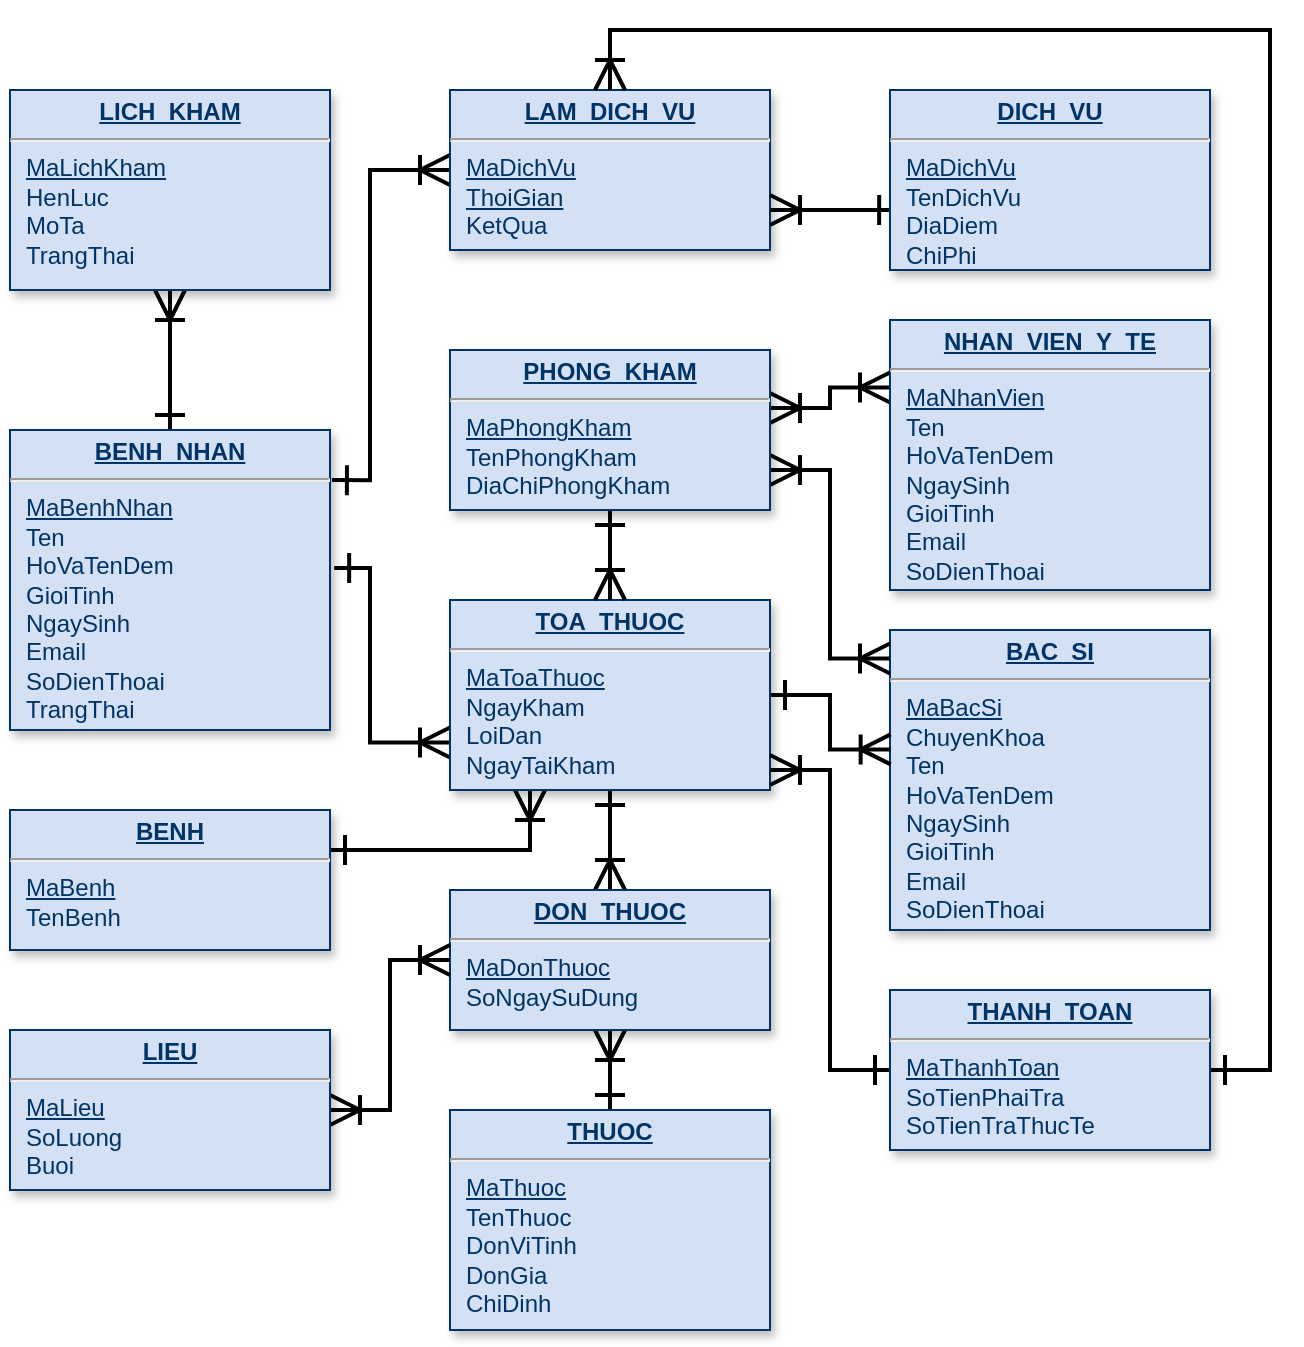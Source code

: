 <mxfile version="13.10.2" type="github">
  <diagram name="Page-1" id="efa7a0a1-bf9b-a30e-e6df-94a7791c09e9">
    <mxGraphModel dx="195" dy="1744" grid="1" gridSize="10" guides="1" tooltips="1" connect="1" arrows="1" fold="1" page="1" pageScale="1" pageWidth="826" pageHeight="1169" background="#ffffff" math="0" shadow="0">
      <root>
        <mxCell id="0" />
        <mxCell id="1" parent="0" />
        <mxCell id="B0tJStdaB35ie_Ph1WJy-118" value="&lt;p style=&quot;margin: 0px ; margin-top: 4px ; text-align: center ; text-decoration: underline&quot;&gt;&lt;b&gt;BAC_SI&lt;/b&gt;&lt;/p&gt;&lt;hr&gt;&lt;p style=&quot;margin: 0px ; margin-left: 8px&quot;&gt;&lt;u&gt;MaBacSi&lt;/u&gt;&lt;/p&gt;&lt;p style=&quot;margin: 0px ; margin-left: 8px&quot;&gt;ChuyenKhoa&lt;/p&gt;&lt;p style=&quot;margin: 0px ; margin-left: 8px&quot;&gt;Ten&lt;/p&gt;&lt;p style=&quot;margin: 0px ; margin-left: 8px&quot;&gt;HoVaTenDem&lt;/p&gt;&lt;p style=&quot;margin: 0px ; margin-left: 8px&quot;&gt;NgaySinh&lt;/p&gt;&lt;p style=&quot;margin: 0px ; margin-left: 8px&quot;&gt;GioiTinh&lt;/p&gt;&lt;p style=&quot;margin: 0px ; margin-left: 8px&quot;&gt;Email&lt;/p&gt;&lt;p style=&quot;margin: 0px ; margin-left: 8px&quot;&gt;SoDienThoai&lt;/p&gt;" style="verticalAlign=top;align=left;overflow=fill;fontSize=12;fontFamily=Helvetica;html=1;strokeColor=#003366;shadow=1;fillColor=#D4E1F5;fontColor=#003366" vertex="1" parent="1">
          <mxGeometry x="1280" y="-50" width="160" height="150" as="geometry" />
        </mxCell>
        <mxCell id="B0tJStdaB35ie_Ph1WJy-130" style="edgeStyle=orthogonalEdgeStyle;rounded=0;orthogonalLoop=1;jettySize=auto;html=1;startArrow=ERone;startFill=0;startSize=12;endArrow=ERoneToMany;endFill=0;endSize=12;strokeWidth=2;entryX=0.5;entryY=1;entryDx=0;entryDy=0;exitX=0.5;exitY=0;exitDx=0;exitDy=0;" edge="1" parent="1" source="B0tJStdaB35ie_Ph1WJy-119" target="B0tJStdaB35ie_Ph1WJy-126">
          <mxGeometry relative="1" as="geometry">
            <mxPoint x="900" y="-154" as="sourcePoint" />
            <mxPoint x="860" y="-240" as="targetPoint" />
          </mxGeometry>
        </mxCell>
        <mxCell id="B0tJStdaB35ie_Ph1WJy-172" style="edgeStyle=orthogonalEdgeStyle;rounded=0;orthogonalLoop=1;jettySize=auto;html=1;exitX=1.006;exitY=0.167;exitDx=0;exitDy=0;startArrow=ERone;startFill=0;startSize=12;endArrow=ERoneToMany;endFill=0;endSize=12;strokeWidth=2;entryX=0;entryY=0.5;entryDx=0;entryDy=0;exitPerimeter=0;" edge="1" parent="1" source="B0tJStdaB35ie_Ph1WJy-119" target="B0tJStdaB35ie_Ph1WJy-136">
          <mxGeometry relative="1" as="geometry">
            <mxPoint x="900" y="-260.0" as="targetPoint" />
            <Array as="points">
              <mxPoint x="1020" y="-125" />
              <mxPoint x="1020" y="-280" />
            </Array>
          </mxGeometry>
        </mxCell>
        <mxCell id="B0tJStdaB35ie_Ph1WJy-176" style="edgeStyle=orthogonalEdgeStyle;rounded=0;orthogonalLoop=1;jettySize=auto;html=1;entryX=0;entryY=0.75;entryDx=0;entryDy=0;startArrow=ERone;startFill=0;startSize=12;endArrow=ERoneToMany;endFill=0;endSize=12;strokeWidth=2;exitX=1.013;exitY=0.46;exitDx=0;exitDy=0;exitPerimeter=0;" edge="1" parent="1" source="B0tJStdaB35ie_Ph1WJy-119" target="B0tJStdaB35ie_Ph1WJy-120">
          <mxGeometry relative="1" as="geometry">
            <mxPoint x="1000" y="-41" as="sourcePoint" />
            <Array as="points">
              <mxPoint x="1020" y="-81" />
              <mxPoint x="1020" y="6" />
            </Array>
          </mxGeometry>
        </mxCell>
        <mxCell id="B0tJStdaB35ie_Ph1WJy-119" value="&lt;p style=&quot;margin: 0px ; margin-top: 4px ; text-align: center ; text-decoration: underline&quot;&gt;&lt;b&gt;BENH_NHAN&lt;/b&gt;&lt;/p&gt;&lt;hr&gt;&lt;p style=&quot;margin: 0px ; margin-left: 8px&quot;&gt;&lt;u&gt;MaBenhNhan&lt;/u&gt;&lt;/p&gt;&lt;p style=&quot;margin: 0px ; margin-left: 8px&quot;&gt;Ten&lt;/p&gt;&lt;p style=&quot;margin: 0px ; margin-left: 8px&quot;&gt;HoVaTenDem&lt;/p&gt;&lt;p style=&quot;margin: 0px ; margin-left: 8px&quot;&gt;GioiTinh&lt;/p&gt;&lt;p style=&quot;margin: 0px ; margin-left: 8px&quot;&gt;NgaySinh&lt;/p&gt;&lt;p style=&quot;margin: 0px ; margin-left: 8px&quot;&gt;Email&lt;/p&gt;&lt;p style=&quot;margin: 0px ; margin-left: 8px&quot;&gt;SoDienThoai&lt;/p&gt;&lt;p style=&quot;margin: 0px ; margin-left: 8px&quot;&gt;TrangThai&lt;/p&gt;" style="verticalAlign=top;align=left;overflow=fill;fontSize=12;fontFamily=Helvetica;html=1;strokeColor=#003366;shadow=1;fillColor=#D4E1F5;fontColor=#003366" vertex="1" parent="1">
          <mxGeometry x="840" y="-150" width="160" height="150" as="geometry" />
        </mxCell>
        <mxCell id="B0tJStdaB35ie_Ph1WJy-179" style="edgeStyle=orthogonalEdgeStyle;rounded=0;orthogonalLoop=1;jettySize=auto;html=1;exitX=1;exitY=0.5;exitDx=0;exitDy=0;startArrow=ERone;startFill=0;startSize=12;endArrow=ERoneToMany;endFill=0;endSize=12;strokeWidth=2;entryX=0.002;entryY=0.398;entryDx=0;entryDy=0;entryPerimeter=0;" edge="1" parent="1" source="B0tJStdaB35ie_Ph1WJy-120" target="B0tJStdaB35ie_Ph1WJy-118">
          <mxGeometry relative="1" as="geometry">
            <mxPoint x="1279" y="30" as="targetPoint" />
            <Array as="points">
              <mxPoint x="1250" y="-18" />
              <mxPoint x="1250" y="10" />
            </Array>
          </mxGeometry>
        </mxCell>
        <mxCell id="B0tJStdaB35ie_Ph1WJy-186" style="edgeStyle=orthogonalEdgeStyle;rounded=0;orthogonalLoop=1;jettySize=auto;html=1;exitX=0.25;exitY=1;exitDx=0;exitDy=0;startArrow=ERoneToMany;startFill=0;startSize=12;endArrow=ERone;endFill=0;endSize=12;strokeWidth=2;" edge="1" parent="1" source="B0tJStdaB35ie_Ph1WJy-120" target="B0tJStdaB35ie_Ph1WJy-183">
          <mxGeometry relative="1" as="geometry">
            <Array as="points">
              <mxPoint x="1100" y="60" />
              <mxPoint x="920" y="60" />
            </Array>
          </mxGeometry>
        </mxCell>
        <mxCell id="B0tJStdaB35ie_Ph1WJy-190" style="edgeStyle=orthogonalEdgeStyle;rounded=0;orthogonalLoop=1;jettySize=auto;html=1;exitX=0.5;exitY=1;exitDx=0;exitDy=0;entryX=0.5;entryY=0;entryDx=0;entryDy=0;startArrow=ERone;startFill=0;startSize=12;endArrow=ERoneToMany;endFill=0;endSize=12;strokeWidth=2;" edge="1" parent="1" source="B0tJStdaB35ie_Ph1WJy-120" target="B0tJStdaB35ie_Ph1WJy-187">
          <mxGeometry relative="1" as="geometry" />
        </mxCell>
        <mxCell id="B0tJStdaB35ie_Ph1WJy-120" value="&lt;p style=&quot;margin: 0px ; margin-top: 4px ; text-align: center ; text-decoration: underline&quot;&gt;&lt;b&gt;TOA_THUOC&lt;/b&gt;&lt;/p&gt;&lt;hr&gt;&lt;p style=&quot;margin: 0px ; margin-left: 8px&quot;&gt;&lt;u&gt;MaToaThuoc&lt;/u&gt;&lt;/p&gt;&lt;p style=&quot;margin: 0px ; margin-left: 8px&quot;&gt;NgayKham&lt;/p&gt;&lt;p style=&quot;margin: 0px ; margin-left: 8px&quot;&gt;LoiDan&lt;/p&gt;&lt;p style=&quot;margin: 0px ; margin-left: 8px&quot;&gt;NgayTaiKham&lt;/p&gt;" style="verticalAlign=top;align=left;overflow=fill;fontSize=12;fontFamily=Helvetica;html=1;strokeColor=#003366;shadow=1;fillColor=#D4E1F5;fontColor=#003366" vertex="1" parent="1">
          <mxGeometry x="1060" y="-65" width="160" height="95" as="geometry" />
        </mxCell>
        <mxCell id="B0tJStdaB35ie_Ph1WJy-134" style="edgeStyle=orthogonalEdgeStyle;rounded=0;orthogonalLoop=1;jettySize=auto;html=1;exitX=0.5;exitY=1;exitDx=0;exitDy=0;entryX=0.5;entryY=0;entryDx=0;entryDy=0;startArrow=ERone;startFill=0;startSize=12;endArrow=ERoneToMany;endFill=0;endSize=12;strokeWidth=2;" edge="1" parent="1" source="B0tJStdaB35ie_Ph1WJy-121" target="B0tJStdaB35ie_Ph1WJy-120">
          <mxGeometry relative="1" as="geometry" />
        </mxCell>
        <mxCell id="B0tJStdaB35ie_Ph1WJy-181" style="edgeStyle=orthogonalEdgeStyle;rounded=0;orthogonalLoop=1;jettySize=auto;html=1;exitX=1;exitY=0.75;exitDx=0;exitDy=0;entryX=0;entryY=0.095;entryDx=0;entryDy=0;entryPerimeter=0;startArrow=ERoneToMany;startFill=0;startSize=12;endArrow=ERoneToMany;endFill=0;endSize=12;strokeWidth=2;" edge="1" parent="1" source="B0tJStdaB35ie_Ph1WJy-121" target="B0tJStdaB35ie_Ph1WJy-118">
          <mxGeometry relative="1" as="geometry" />
        </mxCell>
        <mxCell id="B0tJStdaB35ie_Ph1WJy-182" style="edgeStyle=orthogonalEdgeStyle;rounded=0;orthogonalLoop=1;jettySize=auto;html=1;exitX=1;exitY=0.363;exitDx=0;exitDy=0;startArrow=ERoneToMany;startFill=0;startSize=12;endArrow=ERoneToMany;endFill=0;endSize=12;strokeWidth=2;exitPerimeter=0;entryX=0;entryY=0.25;entryDx=0;entryDy=0;" edge="1" parent="1" source="B0tJStdaB35ie_Ph1WJy-121" target="B0tJStdaB35ie_Ph1WJy-173">
          <mxGeometry relative="1" as="geometry">
            <mxPoint x="1280" y="-165" as="targetPoint" />
          </mxGeometry>
        </mxCell>
        <mxCell id="B0tJStdaB35ie_Ph1WJy-121" value="&lt;p style=&quot;margin: 0px ; margin-top: 4px ; text-align: center ; text-decoration: underline&quot;&gt;&lt;b&gt;PHONG_KHAM&lt;/b&gt;&lt;/p&gt;&lt;hr&gt;&lt;p style=&quot;margin: 0px ; margin-left: 8px&quot;&gt;&lt;u&gt;MaPhongKham&lt;/u&gt;&lt;/p&gt;&lt;p style=&quot;margin: 0px ; margin-left: 8px&quot;&gt;TenPhongKham&lt;/p&gt;&lt;p style=&quot;margin: 0px ; margin-left: 8px&quot;&gt;DiaChiPhongKham&lt;/p&gt;" style="verticalAlign=top;align=left;overflow=fill;fontSize=12;fontFamily=Helvetica;html=1;strokeColor=#003366;shadow=1;fillColor=#D4E1F5;fontColor=#003366" vertex="1" parent="1">
          <mxGeometry x="1060" y="-190" width="160" height="80" as="geometry" />
        </mxCell>
        <mxCell id="B0tJStdaB35ie_Ph1WJy-126" value="&lt;p style=&quot;margin: 0px ; margin-top: 4px ; text-align: center ; text-decoration: underline&quot;&gt;&lt;b&gt;LICH_KHAM&lt;/b&gt;&lt;/p&gt;&lt;hr&gt;&lt;p style=&quot;margin: 0px ; margin-left: 8px&quot;&gt;&lt;u&gt;MaLichKham&lt;/u&gt;&lt;/p&gt;&lt;p style=&quot;margin: 0px ; margin-left: 8px&quot;&gt;HenLuc&lt;/p&gt;&lt;p style=&quot;margin: 0px ; margin-left: 8px&quot;&gt;MoTa&lt;/p&gt;&lt;p style=&quot;margin: 0px ; margin-left: 8px&quot;&gt;TrangThai&lt;/p&gt;" style="verticalAlign=top;align=left;overflow=fill;fontSize=12;fontFamily=Helvetica;html=1;strokeColor=#003366;shadow=1;fillColor=#D4E1F5;fontColor=#003366" vertex="1" parent="1">
          <mxGeometry x="840" y="-320" width="160" height="100" as="geometry" />
        </mxCell>
        <mxCell id="B0tJStdaB35ie_Ph1WJy-136" value="&lt;p style=&quot;margin: 0px ; margin-top: 4px ; text-align: center ; text-decoration: underline&quot;&gt;&lt;b&gt;LAM_DICH_VU&lt;/b&gt;&lt;/p&gt;&lt;hr&gt;&lt;p style=&quot;margin: 0px ; margin-left: 8px&quot;&gt;&lt;u&gt;MaDichVu&lt;/u&gt;&lt;/p&gt;&lt;p style=&quot;margin: 0px ; margin-left: 8px&quot;&gt;&lt;u&gt;ThoiGian&lt;/u&gt;&lt;/p&gt;&lt;p style=&quot;margin: 0px ; margin-left: 8px&quot;&gt;KetQua&lt;/p&gt;&lt;p style=&quot;margin: 0px ; margin-left: 8px&quot;&gt;&lt;br&gt;&lt;/p&gt;" style="verticalAlign=top;align=left;overflow=fill;fontSize=12;fontFamily=Helvetica;html=1;strokeColor=#003366;shadow=1;fillColor=#D4E1F5;fontColor=#003366" vertex="1" parent="1">
          <mxGeometry x="1060" y="-320" width="160" height="80" as="geometry" />
        </mxCell>
        <mxCell id="B0tJStdaB35ie_Ph1WJy-138" style="edgeStyle=orthogonalEdgeStyle;rounded=0;orthogonalLoop=1;jettySize=auto;html=1;exitX=0.013;exitY=0.667;exitDx=0;exitDy=0;entryX=1;entryY=0.75;entryDx=0;entryDy=0;startArrow=ERone;startFill=0;startSize=12;endArrow=ERoneToMany;endFill=0;endSize=12;strokeWidth=2;exitPerimeter=0;" edge="1" parent="1" source="B0tJStdaB35ie_Ph1WJy-137" target="B0tJStdaB35ie_Ph1WJy-136">
          <mxGeometry relative="1" as="geometry" />
        </mxCell>
        <mxCell id="B0tJStdaB35ie_Ph1WJy-137" value="&lt;p style=&quot;margin: 0px ; margin-top: 4px ; text-align: center ; text-decoration: underline&quot;&gt;&lt;b&gt;DICH_VU&lt;/b&gt;&lt;/p&gt;&lt;hr&gt;&lt;p style=&quot;margin: 0px ; margin-left: 8px&quot;&gt;&lt;u&gt;MaDichVu&lt;/u&gt;&lt;/p&gt;&lt;p style=&quot;margin: 0px ; margin-left: 8px&quot;&gt;TenDichVu&lt;/p&gt;&lt;p style=&quot;margin: 0px ; margin-left: 8px&quot;&gt;DiaDiem&lt;/p&gt;&lt;p style=&quot;margin: 0px ; margin-left: 8px&quot;&gt;ChiPhi&lt;/p&gt;" style="verticalAlign=top;align=left;overflow=fill;fontSize=12;fontFamily=Helvetica;html=1;strokeColor=#003366;shadow=1;fillColor=#D4E1F5;fontColor=#003366" vertex="1" parent="1">
          <mxGeometry x="1280" y="-320" width="160" height="90" as="geometry" />
        </mxCell>
        <mxCell id="B0tJStdaB35ie_Ph1WJy-173" value="&lt;p style=&quot;margin: 0px ; margin-top: 4px ; text-align: center ; text-decoration: underline&quot;&gt;&lt;b&gt;NHAN_VIEN_Y_TE&lt;/b&gt;&lt;/p&gt;&lt;hr&gt;&lt;p style=&quot;margin: 0px ; margin-left: 8px&quot;&gt;&lt;u&gt;MaNhanVien&lt;/u&gt;&lt;/p&gt;&lt;p style=&quot;margin: 0px ; margin-left: 8px&quot;&gt;Ten&lt;/p&gt;&lt;p style=&quot;margin: 0px ; margin-left: 8px&quot;&gt;HoVaTenDem&lt;/p&gt;&lt;p style=&quot;margin: 0px 0px 0px 8px&quot;&gt;NgaySinh&lt;/p&gt;&lt;p style=&quot;margin: 0px 0px 0px 8px&quot;&gt;GioiTinh&lt;/p&gt;&lt;p style=&quot;margin: 0px 0px 0px 8px&quot;&gt;Email&lt;/p&gt;&lt;p style=&quot;margin: 0px 0px 0px 8px&quot;&gt;SoDienThoai&lt;/p&gt;" style="verticalAlign=top;align=left;overflow=fill;fontSize=12;fontFamily=Helvetica;html=1;strokeColor=#003366;shadow=1;fillColor=#D4E1F5;fontColor=#003366" vertex="1" parent="1">
          <mxGeometry x="1280" y="-205" width="160" height="135" as="geometry" />
        </mxCell>
        <mxCell id="B0tJStdaB35ie_Ph1WJy-183" value="&lt;p style=&quot;margin: 0px ; margin-top: 4px ; text-align: center ; text-decoration: underline&quot;&gt;&lt;b&gt;BENH&lt;/b&gt;&lt;/p&gt;&lt;hr&gt;&lt;p style=&quot;margin: 0px ; margin-left: 8px&quot;&gt;&lt;u&gt;MaBenh&lt;/u&gt;&lt;/p&gt;&lt;p style=&quot;margin: 0px ; margin-left: 8px&quot;&gt;TenBenh&lt;/p&gt;&lt;p style=&quot;margin: 0px ; margin-left: 8px&quot;&gt;&lt;br&gt;&lt;/p&gt;" style="verticalAlign=top;align=left;overflow=fill;fontSize=12;fontFamily=Helvetica;html=1;strokeColor=#003366;shadow=1;fillColor=#D4E1F5;fontColor=#003366" vertex="1" parent="1">
          <mxGeometry x="840" y="40" width="160" height="70" as="geometry" />
        </mxCell>
        <mxCell id="B0tJStdaB35ie_Ph1WJy-193" style="edgeStyle=orthogonalEdgeStyle;rounded=0;orthogonalLoop=1;jettySize=auto;html=1;exitX=0.5;exitY=1;exitDx=0;exitDy=0;entryX=0.5;entryY=0;entryDx=0;entryDy=0;startArrow=ERoneToMany;startFill=0;startSize=12;endArrow=ERone;endFill=0;endSize=12;strokeWidth=2;" edge="1" parent="1" source="B0tJStdaB35ie_Ph1WJy-187" target="B0tJStdaB35ie_Ph1WJy-191">
          <mxGeometry relative="1" as="geometry" />
        </mxCell>
        <mxCell id="B0tJStdaB35ie_Ph1WJy-187" value="&lt;p style=&quot;margin: 0px ; margin-top: 4px ; text-align: center ; text-decoration: underline&quot;&gt;&lt;b&gt;DON_THUOC&lt;/b&gt;&lt;/p&gt;&lt;hr&gt;&lt;p style=&quot;margin: 0px ; margin-left: 8px&quot;&gt;&lt;u&gt;MaDonThuoc&lt;/u&gt;&lt;/p&gt;&lt;p style=&quot;margin: 0px ; margin-left: 8px&quot;&gt;SoNgaySuDung&lt;/p&gt;" style="verticalAlign=top;align=left;overflow=fill;fontSize=12;fontFamily=Helvetica;html=1;strokeColor=#003366;shadow=1;fillColor=#D4E1F5;fontColor=#003366" vertex="1" parent="1">
          <mxGeometry x="1060" y="80" width="160" height="70" as="geometry" />
        </mxCell>
        <mxCell id="B0tJStdaB35ie_Ph1WJy-191" value="&lt;p style=&quot;margin: 0px ; margin-top: 4px ; text-align: center ; text-decoration: underline&quot;&gt;&lt;b&gt;THUOC&lt;/b&gt;&lt;/p&gt;&lt;hr&gt;&lt;p style=&quot;margin: 0px ; margin-left: 8px&quot;&gt;&lt;u&gt;MaThuoc&lt;/u&gt;&lt;/p&gt;&lt;p style=&quot;margin: 0px ; margin-left: 8px&quot;&gt;TenThuoc&lt;/p&gt;&lt;p style=&quot;margin: 0px ; margin-left: 8px&quot;&gt;DonViTinh&lt;/p&gt;&lt;p style=&quot;margin: 0px ; margin-left: 8px&quot;&gt;DonGia&lt;/p&gt;&lt;p style=&quot;margin: 0px ; margin-left: 8px&quot;&gt;ChiDinh&lt;/p&gt;&lt;p style=&quot;margin: 0px ; margin-left: 8px&quot;&gt;&lt;br&gt;&lt;/p&gt;" style="verticalAlign=top;align=left;overflow=fill;fontSize=12;fontFamily=Helvetica;html=1;strokeColor=#003366;shadow=1;fillColor=#D4E1F5;fontColor=#003366" vertex="1" parent="1">
          <mxGeometry x="1060" y="190" width="160" height="110" as="geometry" />
        </mxCell>
        <mxCell id="B0tJStdaB35ie_Ph1WJy-195" style="edgeStyle=orthogonalEdgeStyle;rounded=0;orthogonalLoop=1;jettySize=auto;html=1;exitX=1;exitY=0.5;exitDx=0;exitDy=0;entryX=0;entryY=0.5;entryDx=0;entryDy=0;startArrow=ERoneToMany;startFill=0;startSize=12;endArrow=ERoneToMany;endFill=0;endSize=12;strokeWidth=2;" edge="1" parent="1" source="B0tJStdaB35ie_Ph1WJy-194" target="B0tJStdaB35ie_Ph1WJy-187">
          <mxGeometry relative="1" as="geometry" />
        </mxCell>
        <mxCell id="B0tJStdaB35ie_Ph1WJy-194" value="&lt;p style=&quot;margin: 0px ; margin-top: 4px ; text-align: center ; text-decoration: underline&quot;&gt;&lt;b&gt;LIEU&lt;/b&gt;&lt;/p&gt;&lt;hr&gt;&lt;p style=&quot;margin: 0px ; margin-left: 8px&quot;&gt;&lt;u&gt;MaLieu&lt;/u&gt;&lt;/p&gt;&lt;p style=&quot;margin: 0px ; margin-left: 8px&quot;&gt;SoLuong&lt;/p&gt;&lt;p style=&quot;margin: 0px ; margin-left: 8px&quot;&gt;Buoi&lt;/p&gt;" style="verticalAlign=top;align=left;overflow=fill;fontSize=12;fontFamily=Helvetica;html=1;strokeColor=#003366;shadow=1;fillColor=#D4E1F5;fontColor=#003366" vertex="1" parent="1">
          <mxGeometry x="840" y="150" width="160" height="80" as="geometry" />
        </mxCell>
        <mxCell id="B0tJStdaB35ie_Ph1WJy-200" style="edgeStyle=orthogonalEdgeStyle;rounded=0;orthogonalLoop=1;jettySize=auto;html=1;exitX=0;exitY=0.5;exitDx=0;exitDy=0;entryX=1;entryY=0.895;entryDx=0;entryDy=0;entryPerimeter=0;startArrow=ERone;startFill=0;startSize=12;endArrow=ERoneToMany;endFill=0;endSize=12;strokeWidth=2;" edge="1" parent="1" source="B0tJStdaB35ie_Ph1WJy-199" target="B0tJStdaB35ie_Ph1WJy-120">
          <mxGeometry relative="1" as="geometry" />
        </mxCell>
        <mxCell id="B0tJStdaB35ie_Ph1WJy-203" style="edgeStyle=orthogonalEdgeStyle;rounded=0;orthogonalLoop=1;jettySize=auto;html=1;exitX=1;exitY=0.5;exitDx=0;exitDy=0;entryX=0.5;entryY=0;entryDx=0;entryDy=0;startArrow=ERone;startFill=0;startSize=12;endArrow=ERoneToMany;endFill=0;endSize=12;strokeWidth=2;" edge="1" parent="1" source="B0tJStdaB35ie_Ph1WJy-199" target="B0tJStdaB35ie_Ph1WJy-136">
          <mxGeometry relative="1" as="geometry" />
        </mxCell>
        <mxCell id="B0tJStdaB35ie_Ph1WJy-199" value="&lt;p style=&quot;margin: 0px ; margin-top: 4px ; text-align: center ; text-decoration: underline&quot;&gt;&lt;b&gt;THANH_TOAN&lt;/b&gt;&lt;/p&gt;&lt;hr&gt;&lt;p style=&quot;margin: 0px ; margin-left: 8px&quot;&gt;&lt;u&gt;MaThanhToan&lt;/u&gt;&lt;/p&gt;&lt;p style=&quot;margin: 0px ; margin-left: 8px&quot;&gt;SoTienPhaiTra&lt;/p&gt;&lt;p style=&quot;margin: 0px ; margin-left: 8px&quot;&gt;SoTienTraThucTe&lt;/p&gt;" style="verticalAlign=top;align=left;overflow=fill;fontSize=12;fontFamily=Helvetica;html=1;strokeColor=#003366;shadow=1;fillColor=#D4E1F5;fontColor=#003366" vertex="1" parent="1">
          <mxGeometry x="1280" y="130" width="160" height="80" as="geometry" />
        </mxCell>
      </root>
    </mxGraphModel>
  </diagram>
</mxfile>
